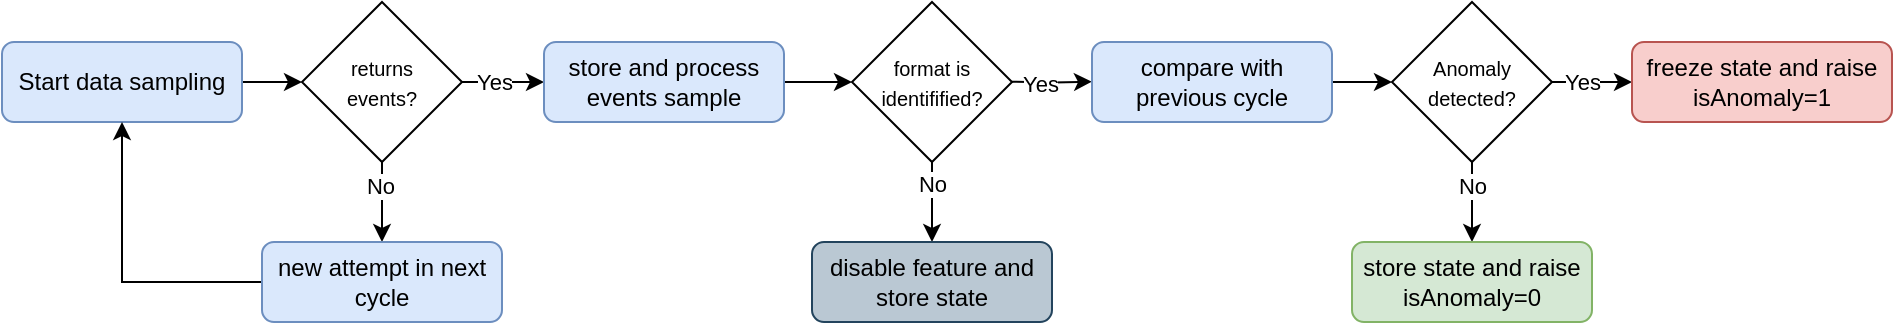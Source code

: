 <mxfile version="13.6.2" type="device"><diagram id="C5RBs43oDa-KdzZeNtuy" name="Page-1"><mxGraphModel dx="1038" dy="750" grid="1" gridSize="10" guides="1" tooltips="1" connect="1" arrows="1" fold="1" page="1" pageScale="1" pageWidth="1169" pageHeight="827" math="0" shadow="0"><root><mxCell id="WIyWlLk6GJQsqaUBKTNV-0"/><mxCell id="WIyWlLk6GJQsqaUBKTNV-1" parent="WIyWlLk6GJQsqaUBKTNV-0"/><mxCell id="oLMR6k53g1qfLYaWEd41-2" style="edgeStyle=orthogonalEdgeStyle;rounded=0;orthogonalLoop=1;jettySize=auto;html=1;exitX=1;exitY=0.5;exitDx=0;exitDy=0;entryX=0;entryY=0.5;entryDx=0;entryDy=0;" parent="WIyWlLk6GJQsqaUBKTNV-1" source="WIyWlLk6GJQsqaUBKTNV-3" target="oLMR6k53g1qfLYaWEd41-0" edge="1"><mxGeometry relative="1" as="geometry"/></mxCell><mxCell id="WIyWlLk6GJQsqaUBKTNV-3" value="Start data sampling" style="rounded=1;whiteSpace=wrap;html=1;fontSize=12;glass=0;strokeWidth=1;shadow=0;fillColor=#dae8fc;strokeColor=#6c8ebf;" parent="WIyWlLk6GJQsqaUBKTNV-1" vertex="1"><mxGeometry x="115" y="280" width="120" height="40" as="geometry"/></mxCell><mxCell id="oLMR6k53g1qfLYaWEd41-5" style="edgeStyle=orthogonalEdgeStyle;rounded=0;orthogonalLoop=1;jettySize=auto;html=1;exitX=1;exitY=0.5;exitDx=0;exitDy=0;entryX=0;entryY=0.5;entryDx=0;entryDy=0;" parent="WIyWlLk6GJQsqaUBKTNV-1" source="oLMR6k53g1qfLYaWEd41-0" target="oLMR6k53g1qfLYaWEd41-4" edge="1"><mxGeometry relative="1" as="geometry"><mxPoint x="385" y="300" as="targetPoint"/></mxGeometry></mxCell><mxCell id="oLMR6k53g1qfLYaWEd41-9" value="Yes" style="edgeLabel;html=1;align=center;verticalAlign=middle;resizable=0;points=[];" parent="oLMR6k53g1qfLYaWEd41-5" vertex="1" connectable="0"><mxGeometry x="-0.087" y="-1" relative="1" as="geometry"><mxPoint x="-3" y="-1" as="offset"/></mxGeometry></mxCell><mxCell id="oLMR6k53g1qfLYaWEd41-8" style="edgeStyle=orthogonalEdgeStyle;rounded=0;orthogonalLoop=1;jettySize=auto;html=1;exitX=0.5;exitY=1;exitDx=0;exitDy=0;entryX=0.5;entryY=0;entryDx=0;entryDy=0;" parent="WIyWlLk6GJQsqaUBKTNV-1" source="oLMR6k53g1qfLYaWEd41-0" target="oLMR6k53g1qfLYaWEd41-7" edge="1"><mxGeometry relative="1" as="geometry"/></mxCell><mxCell id="oLMR6k53g1qfLYaWEd41-10" value="No" style="edgeLabel;html=1;align=center;verticalAlign=middle;resizable=0;points=[];" parent="oLMR6k53g1qfLYaWEd41-8" vertex="1" connectable="0"><mxGeometry x="-0.4" y="-2" relative="1" as="geometry"><mxPoint x="1" as="offset"/></mxGeometry></mxCell><mxCell id="oLMR6k53g1qfLYaWEd41-0" value="&lt;font style=&quot;font-size: 10px&quot;&gt;returns&lt;br&gt;events?&lt;/font&gt;" style="rhombus;whiteSpace=wrap;html=1;" parent="WIyWlLk6GJQsqaUBKTNV-1" vertex="1"><mxGeometry x="265" y="260" width="80" height="80" as="geometry"/></mxCell><mxCell id="oLMR6k53g1qfLYaWEd41-14" style="edgeStyle=orthogonalEdgeStyle;rounded=0;orthogonalLoop=1;jettySize=auto;html=1;exitX=1;exitY=0.5;exitDx=0;exitDy=0;entryX=0;entryY=0.5;entryDx=0;entryDy=0;" parent="WIyWlLk6GJQsqaUBKTNV-1" source="oLMR6k53g1qfLYaWEd41-4" target="oLMR6k53g1qfLYaWEd41-13" edge="1"><mxGeometry relative="1" as="geometry"/></mxCell><mxCell id="oLMR6k53g1qfLYaWEd41-4" value="store and process events sample" style="rounded=1;whiteSpace=wrap;html=1;fontSize=12;glass=0;strokeWidth=1;shadow=0;fillColor=#dae8fc;strokeColor=#6c8ebf;" parent="WIyWlLk6GJQsqaUBKTNV-1" vertex="1"><mxGeometry x="386" y="280" width="120" height="40" as="geometry"/></mxCell><mxCell id="oLMR6k53g1qfLYaWEd41-15" style="edgeStyle=orthogonalEdgeStyle;rounded=0;orthogonalLoop=1;jettySize=auto;html=1;exitX=0;exitY=0.5;exitDx=0;exitDy=0;entryX=0.5;entryY=1;entryDx=0;entryDy=0;" parent="WIyWlLk6GJQsqaUBKTNV-1" source="oLMR6k53g1qfLYaWEd41-7" target="WIyWlLk6GJQsqaUBKTNV-3" edge="1"><mxGeometry relative="1" as="geometry"/></mxCell><mxCell id="oLMR6k53g1qfLYaWEd41-7" value="new attempt in next cycle" style="rounded=1;whiteSpace=wrap;html=1;fontSize=12;glass=0;strokeWidth=1;shadow=0;fillColor=#dae8fc;strokeColor=#6c8ebf;" parent="WIyWlLk6GJQsqaUBKTNV-1" vertex="1"><mxGeometry x="245" y="380" width="120" height="40" as="geometry"/></mxCell><mxCell id="oLMR6k53g1qfLYaWEd41-18" style="edgeStyle=orthogonalEdgeStyle;rounded=0;orthogonalLoop=1;jettySize=auto;html=1;exitX=1;exitY=0.5;exitDx=0;exitDy=0;entryX=0;entryY=0.5;entryDx=0;entryDy=0;" parent="WIyWlLk6GJQsqaUBKTNV-1" edge="1"><mxGeometry relative="1" as="geometry"><mxPoint x="620" y="299.83" as="sourcePoint"/><mxPoint x="660" y="299.83" as="targetPoint"/></mxGeometry></mxCell><mxCell id="oLMR6k53g1qfLYaWEd41-19" value="Yes" style="edgeLabel;html=1;align=center;verticalAlign=middle;resizable=0;points=[];" parent="oLMR6k53g1qfLYaWEd41-18" vertex="1" connectable="0"><mxGeometry x="0.05" y="1" relative="1" as="geometry"><mxPoint x="-6" y="1.17" as="offset"/></mxGeometry></mxCell><mxCell id="oLMR6k53g1qfLYaWEd41-33" style="edgeStyle=orthogonalEdgeStyle;rounded=0;orthogonalLoop=1;jettySize=auto;html=1;exitX=0.5;exitY=1;exitDx=0;exitDy=0;entryX=0.5;entryY=0;entryDx=0;entryDy=0;" parent="WIyWlLk6GJQsqaUBKTNV-1" source="oLMR6k53g1qfLYaWEd41-13" target="oLMR6k53g1qfLYaWEd41-21" edge="1"><mxGeometry relative="1" as="geometry"/></mxCell><mxCell id="oLMR6k53g1qfLYaWEd41-34" value="No" style="edgeLabel;html=1;align=center;verticalAlign=middle;resizable=0;points=[];" parent="oLMR6k53g1qfLYaWEd41-33" vertex="1" connectable="0"><mxGeometry x="-0.3" relative="1" as="geometry"><mxPoint y="-3" as="offset"/></mxGeometry></mxCell><mxCell id="oLMR6k53g1qfLYaWEd41-13" value="&lt;font style=&quot;font-size: 10px&quot;&gt;format is identifified?&lt;/font&gt;" style="rhombus;whiteSpace=wrap;html=1;" parent="WIyWlLk6GJQsqaUBKTNV-1" vertex="1"><mxGeometry x="540" y="260" width="80" height="80" as="geometry"/></mxCell><mxCell id="oLMR6k53g1qfLYaWEd41-25" style="edgeStyle=orthogonalEdgeStyle;rounded=0;orthogonalLoop=1;jettySize=auto;html=1;exitX=1;exitY=0.5;exitDx=0;exitDy=0;" parent="WIyWlLk6GJQsqaUBKTNV-1" source="oLMR6k53g1qfLYaWEd41-17" target="oLMR6k53g1qfLYaWEd41-24" edge="1"><mxGeometry relative="1" as="geometry"/></mxCell><mxCell id="oLMR6k53g1qfLYaWEd41-17" value="compare with previous cycle" style="rounded=1;whiteSpace=wrap;html=1;fontSize=12;glass=0;strokeWidth=1;shadow=0;fillColor=#dae8fc;strokeColor=#6c8ebf;" parent="WIyWlLk6GJQsqaUBKTNV-1" vertex="1"><mxGeometry x="660" y="280" width="120" height="40" as="geometry"/></mxCell><mxCell id="oLMR6k53g1qfLYaWEd41-21" value="disable feature and store state" style="rounded=1;whiteSpace=wrap;html=1;fontSize=12;glass=0;strokeWidth=1;shadow=0;fillColor=#bac8d3;strokeColor=#23445d;" parent="WIyWlLk6GJQsqaUBKTNV-1" vertex="1"><mxGeometry x="520" y="380" width="120" height="40" as="geometry"/></mxCell><mxCell id="oLMR6k53g1qfLYaWEd41-28" style="edgeStyle=orthogonalEdgeStyle;rounded=0;orthogonalLoop=1;jettySize=auto;html=1;exitX=1;exitY=0.5;exitDx=0;exitDy=0;entryX=0;entryY=0.5;entryDx=0;entryDy=0;" parent="WIyWlLk6GJQsqaUBKTNV-1" source="oLMR6k53g1qfLYaWEd41-24" target="oLMR6k53g1qfLYaWEd41-27" edge="1"><mxGeometry relative="1" as="geometry"/></mxCell><mxCell id="oLMR6k53g1qfLYaWEd41-29" value="Yes" style="edgeLabel;html=1;align=center;verticalAlign=middle;resizable=0;points=[];" parent="oLMR6k53g1qfLYaWEd41-28" vertex="1" connectable="0"><mxGeometry x="-0.276" y="-1" relative="1" as="geometry"><mxPoint y="-1" as="offset"/></mxGeometry></mxCell><mxCell id="oLMR6k53g1qfLYaWEd41-35" style="edgeStyle=orthogonalEdgeStyle;rounded=0;orthogonalLoop=1;jettySize=auto;html=1;exitX=0.5;exitY=1;exitDx=0;exitDy=0;entryX=0.5;entryY=0;entryDx=0;entryDy=0;" parent="WIyWlLk6GJQsqaUBKTNV-1" source="oLMR6k53g1qfLYaWEd41-24" target="oLMR6k53g1qfLYaWEd41-30" edge="1"><mxGeometry relative="1" as="geometry"/></mxCell><mxCell id="oLMR6k53g1qfLYaWEd41-36" value="No" style="edgeLabel;html=1;align=center;verticalAlign=middle;resizable=0;points=[];" parent="oLMR6k53g1qfLYaWEd41-35" vertex="1" connectable="0"><mxGeometry relative="1" as="geometry"><mxPoint y="-8" as="offset"/></mxGeometry></mxCell><mxCell id="oLMR6k53g1qfLYaWEd41-24" value="&lt;font style=&quot;font-size: 10px&quot;&gt;Anomaly detected?&lt;/font&gt;" style="rhombus;whiteSpace=wrap;html=1;" parent="WIyWlLk6GJQsqaUBKTNV-1" vertex="1"><mxGeometry x="810" y="260" width="80" height="80" as="geometry"/></mxCell><mxCell id="oLMR6k53g1qfLYaWEd41-27" value="freeze state and raise isAnomaly=1" style="rounded=1;whiteSpace=wrap;html=1;fontSize=12;glass=0;strokeWidth=1;shadow=0;fillColor=#f8cecc;strokeColor=#b85450;" parent="WIyWlLk6GJQsqaUBKTNV-1" vertex="1"><mxGeometry x="930" y="280" width="130" height="40" as="geometry"/></mxCell><mxCell id="oLMR6k53g1qfLYaWEd41-30" value="store state and raise isAnomaly=0" style="rounded=1;whiteSpace=wrap;html=1;fontSize=12;glass=0;strokeWidth=1;shadow=0;fillColor=#d5e8d4;strokeColor=#82b366;" parent="WIyWlLk6GJQsqaUBKTNV-1" vertex="1"><mxGeometry x="790" y="380" width="120" height="40" as="geometry"/></mxCell></root></mxGraphModel></diagram></mxfile>